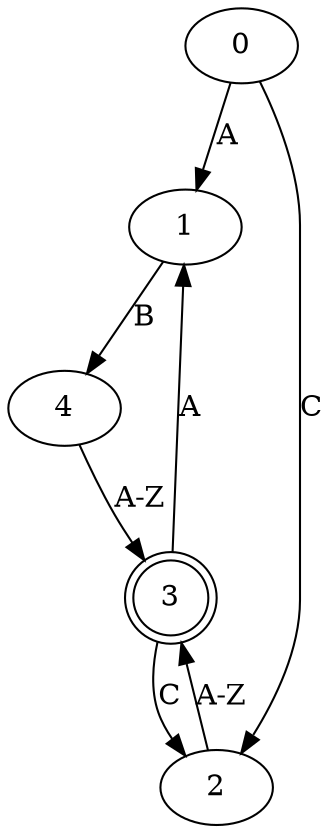 digraph  {
0;
1;
2;
3 [shape=doublecircle];
4;
0 -> 1  [key=0, label=A];
0 -> 2  [key=0, label=C];
1 -> 4  [key=0, label=B];
2 -> 3  [key=0, label="A-Z"];
3 -> 1  [key=0, label=A];
3 -> 2  [key=0, label=C];
4 -> 3  [key=0, label="A-Z"];
}
